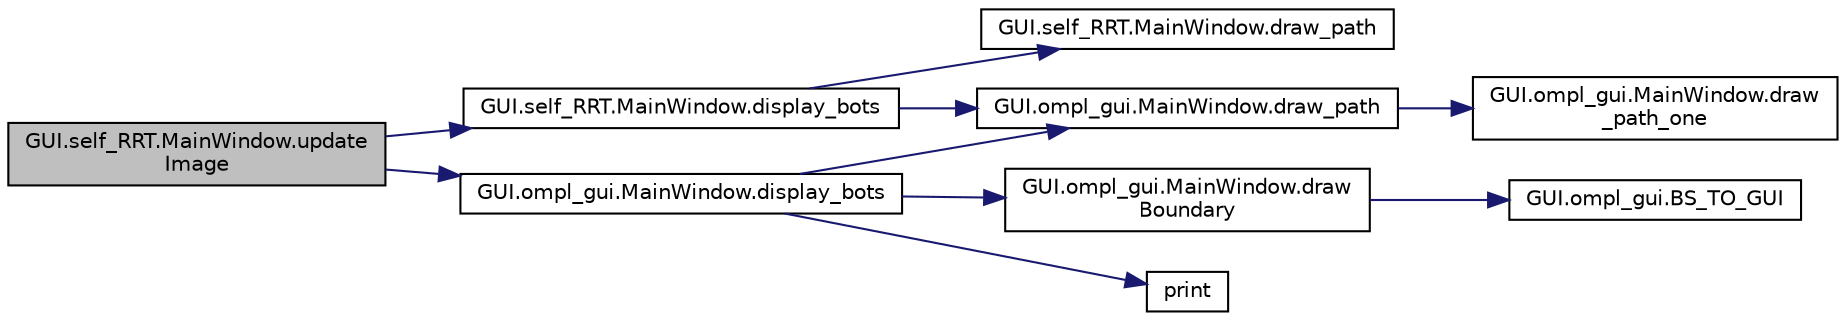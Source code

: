 digraph "GUI.self_RRT.MainWindow.updateImage"
{
 // INTERACTIVE_SVG=YES
  edge [fontname="Helvetica",fontsize="10",labelfontname="Helvetica",labelfontsize="10"];
  node [fontname="Helvetica",fontsize="10",shape=record];
  rankdir="LR";
  Node1 [label="GUI.self_RRT.MainWindow.update\lImage",height=0.2,width=0.4,color="black", fillcolor="grey75", style="filled", fontcolor="black"];
  Node1 -> Node2 [color="midnightblue",fontsize="10",style="solid",fontname="Helvetica"];
  Node2 [label="GUI.self_RRT.MainWindow.display_bots",height=0.2,width=0.4,color="black", fillcolor="white", style="filled",URL="$d6/dc8/class_g_u_i_1_1self___r_r_t_1_1_main_window.html#acc4adcbeee1defd005378206444f449f"];
  Node2 -> Node3 [color="midnightblue",fontsize="10",style="solid",fontname="Helvetica"];
  Node3 [label="GUI.self_RRT.MainWindow.draw_path",height=0.2,width=0.4,color="black", fillcolor="white", style="filled",URL="$d6/dc8/class_g_u_i_1_1self___r_r_t_1_1_main_window.html#a7c3a4011988c0af25ddf5940e05ae3d4"];
  Node2 -> Node4 [color="midnightblue",fontsize="10",style="solid",fontname="Helvetica"];
  Node4 [label="GUI.ompl_gui.MainWindow.draw_path",height=0.2,width=0.4,color="black", fillcolor="white", style="filled",URL="$da/d05/class_g_u_i_1_1ompl__gui_1_1_main_window.html#a89c715c4911d57cd1d0701a88809cafd"];
  Node4 -> Node5 [color="midnightblue",fontsize="10",style="solid",fontname="Helvetica"];
  Node5 [label="GUI.ompl_gui.MainWindow.draw\l_path_one",height=0.2,width=0.4,color="black", fillcolor="white", style="filled",URL="$da/d05/class_g_u_i_1_1ompl__gui_1_1_main_window.html#a15bce5d0e31e69c051e8340d2a21f187"];
  Node1 -> Node6 [color="midnightblue",fontsize="10",style="solid",fontname="Helvetica"];
  Node6 [label="GUI.ompl_gui.MainWindow.display_bots",height=0.2,width=0.4,color="black", fillcolor="white", style="filled",URL="$da/d05/class_g_u_i_1_1ompl__gui_1_1_main_window.html#a01bdb5a8247fad9b4e173548db133077"];
  Node6 -> Node4 [color="midnightblue",fontsize="10",style="solid",fontname="Helvetica"];
  Node6 -> Node7 [color="midnightblue",fontsize="10",style="solid",fontname="Helvetica"];
  Node7 [label="GUI.ompl_gui.MainWindow.draw\lBoundary",height=0.2,width=0.4,color="black", fillcolor="white", style="filled",URL="$da/d05/class_g_u_i_1_1ompl__gui_1_1_main_window.html#af9116c0c900889bab81309396d05fe3d"];
  Node7 -> Node8 [color="midnightblue",fontsize="10",style="solid",fontname="Helvetica"];
  Node8 [label="GUI.ompl_gui.BS_TO_GUI",height=0.2,width=0.4,color="black", fillcolor="white", style="filled",URL="$d8/dba/namespace_g_u_i_1_1ompl__gui.html#a8018075aec67e4a206f933289f15d566"];
  Node6 -> Node9 [color="midnightblue",fontsize="10",style="solid",fontname="Helvetica"];
  Node9 [label="print",height=0.2,width=0.4,color="black", fillcolor="white", style="filled",URL="$dc/ddd/node__class_8cpp.html#abc62c9d234b4194b3886013a7dbd1232"];
}
